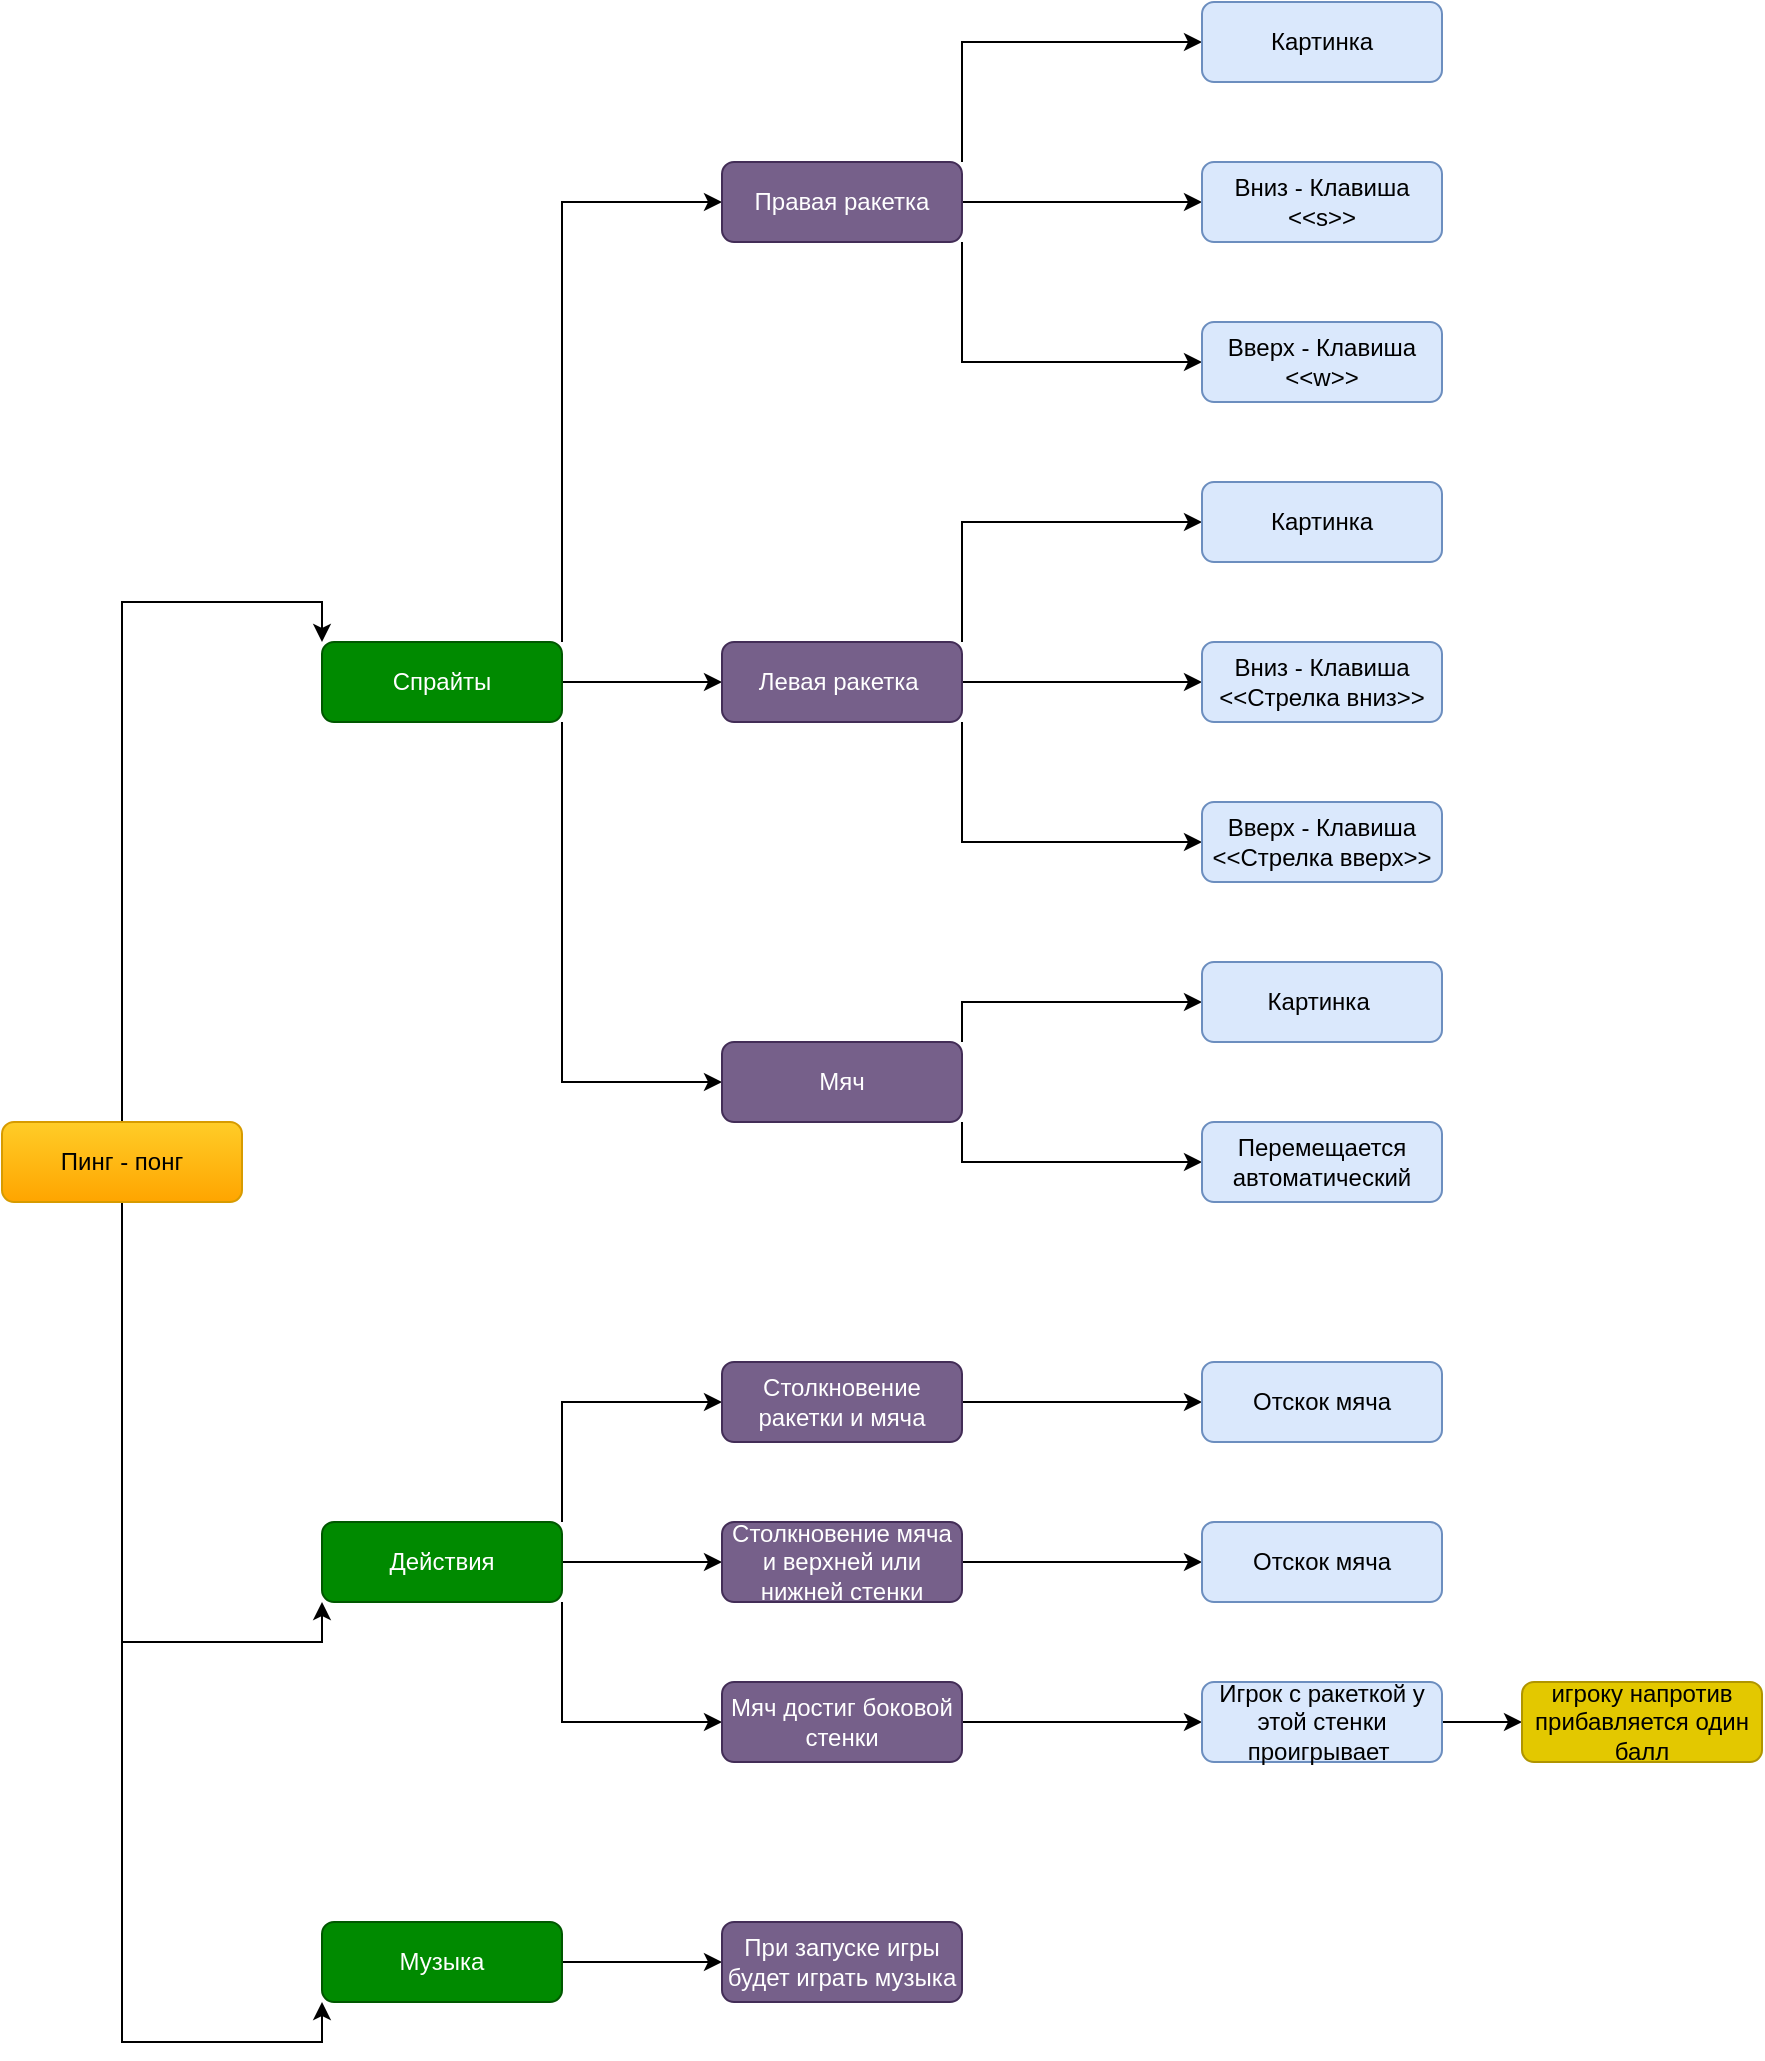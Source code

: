 <mxfile version="26.2.14">
  <diagram name="Страница — 1" id="mYyoC8rn-sihl2HoJfJP">
    <mxGraphModel dx="1869" dy="562" grid="1" gridSize="10" guides="1" tooltips="1" connect="1" arrows="1" fold="1" page="1" pageScale="1" pageWidth="827" pageHeight="1169" background="none" math="0" shadow="0">
      <root>
        <mxCell id="0" />
        <mxCell id="1" parent="0" />
        <mxCell id="yI8B-SKyxIVj-lXM26K--49" style="edgeStyle=orthogonalEdgeStyle;rounded=0;orthogonalLoop=1;jettySize=auto;html=1;exitX=0.5;exitY=0;exitDx=0;exitDy=0;entryX=0;entryY=0;entryDx=0;entryDy=0;" parent="1" source="yI8B-SKyxIVj-lXM26K--1" target="yI8B-SKyxIVj-lXM26K--2" edge="1">
          <mxGeometry relative="1" as="geometry" />
        </mxCell>
        <mxCell id="yI8B-SKyxIVj-lXM26K--50" style="edgeStyle=orthogonalEdgeStyle;rounded=0;orthogonalLoop=1;jettySize=auto;html=1;exitX=0.5;exitY=1;exitDx=0;exitDy=0;entryX=0;entryY=1;entryDx=0;entryDy=0;" parent="1" source="yI8B-SKyxIVj-lXM26K--1" target="yI8B-SKyxIVj-lXM26K--4" edge="1">
          <mxGeometry relative="1" as="geometry" />
        </mxCell>
        <mxCell id="zDislpeY9oyZwLALXK-k-2" style="edgeStyle=orthogonalEdgeStyle;rounded=0;orthogonalLoop=1;jettySize=auto;html=1;exitX=0.5;exitY=1;exitDx=0;exitDy=0;entryX=0;entryY=1;entryDx=0;entryDy=0;" edge="1" parent="1" source="yI8B-SKyxIVj-lXM26K--1" target="zDislpeY9oyZwLALXK-k-1">
          <mxGeometry relative="1" as="geometry" />
        </mxCell>
        <mxCell id="yI8B-SKyxIVj-lXM26K--1" value="Пинг - понг" style="rounded=1;whiteSpace=wrap;html=1;fillColor=#ffcd28;strokeColor=#d79b00;gradientColor=#ffa500;" parent="1" vertex="1">
          <mxGeometry x="-80" y="600" width="120" height="40" as="geometry" />
        </mxCell>
        <mxCell id="yI8B-SKyxIVj-lXM26K--11" style="edgeStyle=orthogonalEdgeStyle;rounded=0;orthogonalLoop=1;jettySize=auto;html=1;exitX=1;exitY=0;exitDx=0;exitDy=0;entryX=0;entryY=0.5;entryDx=0;entryDy=0;" parent="1" source="yI8B-SKyxIVj-lXM26K--2" target="yI8B-SKyxIVj-lXM26K--7" edge="1">
          <mxGeometry relative="1" as="geometry" />
        </mxCell>
        <mxCell id="yI8B-SKyxIVj-lXM26K--12" style="edgeStyle=orthogonalEdgeStyle;rounded=0;orthogonalLoop=1;jettySize=auto;html=1;exitX=1;exitY=0.5;exitDx=0;exitDy=0;entryX=0;entryY=0.5;entryDx=0;entryDy=0;" parent="1" source="yI8B-SKyxIVj-lXM26K--2" target="yI8B-SKyxIVj-lXM26K--8" edge="1">
          <mxGeometry relative="1" as="geometry" />
        </mxCell>
        <mxCell id="yI8B-SKyxIVj-lXM26K--13" style="edgeStyle=orthogonalEdgeStyle;rounded=0;orthogonalLoop=1;jettySize=auto;html=1;exitX=1;exitY=1;exitDx=0;exitDy=0;entryX=0;entryY=0.5;entryDx=0;entryDy=0;" parent="1" source="yI8B-SKyxIVj-lXM26K--2" target="yI8B-SKyxIVj-lXM26K--9" edge="1">
          <mxGeometry relative="1" as="geometry" />
        </mxCell>
        <mxCell id="yI8B-SKyxIVj-lXM26K--2" value="Спрайты" style="rounded=1;whiteSpace=wrap;html=1;fillColor=#008a00;fontColor=#ffffff;strokeColor=#005700;" parent="1" vertex="1">
          <mxGeometry x="80" y="360" width="120" height="40" as="geometry" />
        </mxCell>
        <mxCell id="yI8B-SKyxIVj-lXM26K--44" style="edgeStyle=orthogonalEdgeStyle;rounded=0;orthogonalLoop=1;jettySize=auto;html=1;exitX=1;exitY=0;exitDx=0;exitDy=0;entryX=0;entryY=0.5;entryDx=0;entryDy=0;" parent="1" source="yI8B-SKyxIVj-lXM26K--4" target="yI8B-SKyxIVj-lXM26K--32" edge="1">
          <mxGeometry relative="1" as="geometry" />
        </mxCell>
        <mxCell id="yI8B-SKyxIVj-lXM26K--45" style="edgeStyle=orthogonalEdgeStyle;rounded=0;orthogonalLoop=1;jettySize=auto;html=1;exitX=1;exitY=0.5;exitDx=0;exitDy=0;entryX=0;entryY=0.5;entryDx=0;entryDy=0;" parent="1" source="yI8B-SKyxIVj-lXM26K--4" target="yI8B-SKyxIVj-lXM26K--33" edge="1">
          <mxGeometry relative="1" as="geometry" />
        </mxCell>
        <mxCell id="yI8B-SKyxIVj-lXM26K--46" style="edgeStyle=orthogonalEdgeStyle;rounded=0;orthogonalLoop=1;jettySize=auto;html=1;exitX=1;exitY=1;exitDx=0;exitDy=0;entryX=0;entryY=0.5;entryDx=0;entryDy=0;" parent="1" source="yI8B-SKyxIVj-lXM26K--4" target="yI8B-SKyxIVj-lXM26K--34" edge="1">
          <mxGeometry relative="1" as="geometry" />
        </mxCell>
        <mxCell id="yI8B-SKyxIVj-lXM26K--4" value="Действия" style="rounded=1;whiteSpace=wrap;html=1;fillColor=#008a00;fontColor=#ffffff;strokeColor=#005700;" parent="1" vertex="1">
          <mxGeometry x="80" y="800" width="120" height="40" as="geometry" />
        </mxCell>
        <mxCell id="yI8B-SKyxIVj-lXM26K--15" style="edgeStyle=orthogonalEdgeStyle;rounded=0;orthogonalLoop=1;jettySize=auto;html=1;exitX=1;exitY=0;exitDx=0;exitDy=0;entryX=0;entryY=0.5;entryDx=0;entryDy=0;" parent="1" source="yI8B-SKyxIVj-lXM26K--7" target="yI8B-SKyxIVj-lXM26K--14" edge="1">
          <mxGeometry relative="1" as="geometry">
            <mxPoint x="580" y="80" as="targetPoint" />
          </mxGeometry>
        </mxCell>
        <mxCell id="yI8B-SKyxIVj-lXM26K--17" style="edgeStyle=orthogonalEdgeStyle;rounded=0;orthogonalLoop=1;jettySize=auto;html=1;exitX=1;exitY=0.5;exitDx=0;exitDy=0;entryX=0;entryY=0.5;entryDx=0;entryDy=0;" parent="1" source="yI8B-SKyxIVj-lXM26K--7" target="yI8B-SKyxIVj-lXM26K--16" edge="1">
          <mxGeometry relative="1" as="geometry" />
        </mxCell>
        <mxCell id="yI8B-SKyxIVj-lXM26K--19" style="edgeStyle=orthogonalEdgeStyle;rounded=0;orthogonalLoop=1;jettySize=auto;html=1;exitX=1;exitY=1;exitDx=0;exitDy=0;entryX=0;entryY=0.5;entryDx=0;entryDy=0;" parent="1" source="yI8B-SKyxIVj-lXM26K--7" target="yI8B-SKyxIVj-lXM26K--18" edge="1">
          <mxGeometry relative="1" as="geometry" />
        </mxCell>
        <mxCell id="yI8B-SKyxIVj-lXM26K--7" value="Правая ракетка" style="rounded=1;whiteSpace=wrap;html=1;fillColor=#76608a;strokeColor=#432D57;fontColor=#ffffff;" parent="1" vertex="1">
          <mxGeometry x="280" y="120" width="120" height="40" as="geometry" />
        </mxCell>
        <mxCell id="yI8B-SKyxIVj-lXM26K--22" style="edgeStyle=orthogonalEdgeStyle;rounded=0;orthogonalLoop=1;jettySize=auto;html=1;exitX=1;exitY=0;exitDx=0;exitDy=0;entryX=0;entryY=0.5;entryDx=0;entryDy=0;" parent="1" source="yI8B-SKyxIVj-lXM26K--8" target="yI8B-SKyxIVj-lXM26K--21" edge="1">
          <mxGeometry relative="1" as="geometry" />
        </mxCell>
        <mxCell id="yI8B-SKyxIVj-lXM26K--25" style="edgeStyle=orthogonalEdgeStyle;rounded=0;orthogonalLoop=1;jettySize=auto;html=1;exitX=1;exitY=0.5;exitDx=0;exitDy=0;entryX=0;entryY=0.5;entryDx=0;entryDy=0;" parent="1" source="yI8B-SKyxIVj-lXM26K--8" target="yI8B-SKyxIVj-lXM26K--23" edge="1">
          <mxGeometry relative="1" as="geometry" />
        </mxCell>
        <mxCell id="yI8B-SKyxIVj-lXM26K--27" style="edgeStyle=orthogonalEdgeStyle;rounded=0;orthogonalLoop=1;jettySize=auto;html=1;exitX=1;exitY=1;exitDx=0;exitDy=0;entryX=0;entryY=0.5;entryDx=0;entryDy=0;" parent="1" source="yI8B-SKyxIVj-lXM26K--8" target="yI8B-SKyxIVj-lXM26K--26" edge="1">
          <mxGeometry relative="1" as="geometry" />
        </mxCell>
        <mxCell id="yI8B-SKyxIVj-lXM26K--8" value="Левая ракетка&amp;nbsp;" style="rounded=1;whiteSpace=wrap;html=1;fillColor=#76608a;fontColor=#ffffff;strokeColor=#432D57;" parent="1" vertex="1">
          <mxGeometry x="280" y="360" width="120" height="40" as="geometry" />
        </mxCell>
        <mxCell id="yI8B-SKyxIVj-lXM26K--30" style="edgeStyle=orthogonalEdgeStyle;rounded=0;orthogonalLoop=1;jettySize=auto;html=1;exitX=1;exitY=0;exitDx=0;exitDy=0;entryX=0;entryY=0.5;entryDx=0;entryDy=0;" parent="1" source="yI8B-SKyxIVj-lXM26K--9" target="yI8B-SKyxIVj-lXM26K--28" edge="1">
          <mxGeometry relative="1" as="geometry" />
        </mxCell>
        <mxCell id="yI8B-SKyxIVj-lXM26K--31" style="edgeStyle=orthogonalEdgeStyle;rounded=0;orthogonalLoop=1;jettySize=auto;html=1;exitX=1;exitY=1;exitDx=0;exitDy=0;entryX=0;entryY=0.5;entryDx=0;entryDy=0;" parent="1" source="yI8B-SKyxIVj-lXM26K--9" target="yI8B-SKyxIVj-lXM26K--29" edge="1">
          <mxGeometry relative="1" as="geometry" />
        </mxCell>
        <mxCell id="yI8B-SKyxIVj-lXM26K--9" value="Мяч" style="rounded=1;whiteSpace=wrap;html=1;fillColor=#76608a;fontColor=#ffffff;strokeColor=#432D57;" parent="1" vertex="1">
          <mxGeometry x="280" y="560" width="120" height="40" as="geometry" />
        </mxCell>
        <mxCell id="yI8B-SKyxIVj-lXM26K--14" value="Картинка" style="rounded=1;whiteSpace=wrap;html=1;fillColor=#dae8fc;strokeColor=#6c8ebf;" parent="1" vertex="1">
          <mxGeometry x="520" y="40" width="120" height="40" as="geometry" />
        </mxCell>
        <mxCell id="yI8B-SKyxIVj-lXM26K--16" value="Вниз - Клавиша &amp;lt;&amp;lt;s&amp;gt;&amp;gt;" style="rounded=1;whiteSpace=wrap;html=1;fillColor=#dae8fc;strokeColor=#6c8ebf;" parent="1" vertex="1">
          <mxGeometry x="520" y="120" width="120" height="40" as="geometry" />
        </mxCell>
        <mxCell id="yI8B-SKyxIVj-lXM26K--18" value="Вверх - Клавиша &amp;lt;&amp;lt;w&amp;gt;&amp;gt;" style="rounded=1;whiteSpace=wrap;html=1;fillColor=#dae8fc;strokeColor=#6c8ebf;" parent="1" vertex="1">
          <mxGeometry x="520" y="200" width="120" height="40" as="geometry" />
        </mxCell>
        <mxCell id="yI8B-SKyxIVj-lXM26K--21" value="Картинка" style="rounded=1;whiteSpace=wrap;html=1;fillColor=#dae8fc;strokeColor=#6c8ebf;" parent="1" vertex="1">
          <mxGeometry x="520" y="280" width="120" height="40" as="geometry" />
        </mxCell>
        <mxCell id="yI8B-SKyxIVj-lXM26K--23" value="Вниз - Клавиша &amp;lt;&amp;lt;Стрелка вниз&amp;gt;&amp;gt;" style="rounded=1;whiteSpace=wrap;html=1;fillColor=#dae8fc;strokeColor=#6c8ebf;" parent="1" vertex="1">
          <mxGeometry x="520" y="360" width="120" height="40" as="geometry" />
        </mxCell>
        <mxCell id="yI8B-SKyxIVj-lXM26K--26" value="Вверх - Клавиша &amp;lt;&amp;lt;Стрелка вверх&amp;gt;&amp;gt;" style="rounded=1;whiteSpace=wrap;html=1;fillColor=#dae8fc;strokeColor=#6c8ebf;" parent="1" vertex="1">
          <mxGeometry x="520" y="440" width="120" height="40" as="geometry" />
        </mxCell>
        <mxCell id="yI8B-SKyxIVj-lXM26K--28" value="Картинка&amp;nbsp;" style="rounded=1;whiteSpace=wrap;html=1;fillColor=#dae8fc;strokeColor=#6c8ebf;" parent="1" vertex="1">
          <mxGeometry x="520" y="520" width="120" height="40" as="geometry" />
        </mxCell>
        <mxCell id="yI8B-SKyxIVj-lXM26K--29" value="Перемещается автоматический" style="rounded=1;whiteSpace=wrap;html=1;fillColor=#dae8fc;strokeColor=#6c8ebf;" parent="1" vertex="1">
          <mxGeometry x="520" y="600" width="120" height="40" as="geometry" />
        </mxCell>
        <mxCell id="yI8B-SKyxIVj-lXM26K--41" style="edgeStyle=orthogonalEdgeStyle;rounded=0;orthogonalLoop=1;jettySize=auto;html=1;exitX=1;exitY=0.5;exitDx=0;exitDy=0;entryX=0;entryY=0.5;entryDx=0;entryDy=0;" parent="1" source="yI8B-SKyxIVj-lXM26K--32" target="yI8B-SKyxIVj-lXM26K--36" edge="1">
          <mxGeometry relative="1" as="geometry" />
        </mxCell>
        <mxCell id="yI8B-SKyxIVj-lXM26K--32" value="Столкновение ракетки и мяча" style="rounded=1;whiteSpace=wrap;html=1;fillColor=#76608a;fontColor=#ffffff;strokeColor=#432D57;" parent="1" vertex="1">
          <mxGeometry x="280" y="720" width="120" height="40" as="geometry" />
        </mxCell>
        <mxCell id="yI8B-SKyxIVj-lXM26K--42" style="edgeStyle=orthogonalEdgeStyle;rounded=0;orthogonalLoop=1;jettySize=auto;html=1;exitX=1;exitY=0.5;exitDx=0;exitDy=0;entryX=0;entryY=0.5;entryDx=0;entryDy=0;" parent="1" source="yI8B-SKyxIVj-lXM26K--33" target="yI8B-SKyxIVj-lXM26K--37" edge="1">
          <mxGeometry relative="1" as="geometry" />
        </mxCell>
        <mxCell id="yI8B-SKyxIVj-lXM26K--33" value="Столкновение мяча и верхней или нижней стенки" style="rounded=1;whiteSpace=wrap;html=1;fillColor=#76608a;fontColor=#ffffff;strokeColor=#432D57;" parent="1" vertex="1">
          <mxGeometry x="280" y="800" width="120" height="40" as="geometry" />
        </mxCell>
        <mxCell id="yI8B-SKyxIVj-lXM26K--43" style="edgeStyle=orthogonalEdgeStyle;rounded=0;orthogonalLoop=1;jettySize=auto;html=1;exitX=1;exitY=0.5;exitDx=0;exitDy=0;entryX=0;entryY=0.5;entryDx=0;entryDy=0;" parent="1" source="yI8B-SKyxIVj-lXM26K--34" target="yI8B-SKyxIVj-lXM26K--39" edge="1">
          <mxGeometry relative="1" as="geometry" />
        </mxCell>
        <mxCell id="yI8B-SKyxIVj-lXM26K--34" value="Мяч достиг боковой стенки" style="rounded=1;whiteSpace=wrap;html=1;fillColor=#76608a;fontColor=#ffffff;strokeColor=#432D57;" parent="1" vertex="1">
          <mxGeometry x="280" y="880" width="120" height="40" as="geometry" />
        </mxCell>
        <mxCell id="yI8B-SKyxIVj-lXM26K--35" style="edgeStyle=orthogonalEdgeStyle;rounded=0;orthogonalLoop=1;jettySize=auto;html=1;exitX=0.5;exitY=1;exitDx=0;exitDy=0;" parent="1" source="yI8B-SKyxIVj-lXM26K--34" target="yI8B-SKyxIVj-lXM26K--34" edge="1">
          <mxGeometry relative="1" as="geometry" />
        </mxCell>
        <mxCell id="yI8B-SKyxIVj-lXM26K--36" value="Отскок мяча" style="rounded=1;whiteSpace=wrap;html=1;fillColor=#dae8fc;strokeColor=#6c8ebf;" parent="1" vertex="1">
          <mxGeometry x="520" y="720" width="120" height="40" as="geometry" />
        </mxCell>
        <mxCell id="yI8B-SKyxIVj-lXM26K--37" value="Отскок мяча" style="rounded=1;whiteSpace=wrap;html=1;fillColor=#dae8fc;strokeColor=#6c8ebf;" parent="1" vertex="1">
          <mxGeometry x="520" y="800" width="120" height="40" as="geometry" />
        </mxCell>
        <mxCell id="zDislpeY9oyZwLALXK-k-9" style="edgeStyle=orthogonalEdgeStyle;rounded=0;orthogonalLoop=1;jettySize=auto;html=1;exitX=1;exitY=0.5;exitDx=0;exitDy=0;entryX=0;entryY=0.5;entryDx=0;entryDy=0;" edge="1" parent="1" source="yI8B-SKyxIVj-lXM26K--39" target="zDislpeY9oyZwLALXK-k-8">
          <mxGeometry relative="1" as="geometry" />
        </mxCell>
        <mxCell id="yI8B-SKyxIVj-lXM26K--39" value="Игрок с ракеткой у этой стенки проигрывает&amp;nbsp;" style="rounded=1;whiteSpace=wrap;html=1;fillColor=#dae8fc;strokeColor=#6c8ebf;" parent="1" vertex="1">
          <mxGeometry x="520" y="880" width="120" height="40" as="geometry" />
        </mxCell>
        <mxCell id="zDislpeY9oyZwLALXK-k-5" style="edgeStyle=orthogonalEdgeStyle;rounded=0;orthogonalLoop=1;jettySize=auto;html=1;exitX=1;exitY=0.5;exitDx=0;exitDy=0;entryX=0;entryY=0.5;entryDx=0;entryDy=0;" edge="1" parent="1" source="zDislpeY9oyZwLALXK-k-1" target="zDislpeY9oyZwLALXK-k-3">
          <mxGeometry relative="1" as="geometry" />
        </mxCell>
        <mxCell id="zDislpeY9oyZwLALXK-k-1" value="Музыка" style="rounded=1;whiteSpace=wrap;html=1;fillColor=#008a00;fontColor=#ffffff;strokeColor=#005700;" vertex="1" parent="1">
          <mxGeometry x="80" y="1000" width="120" height="40" as="geometry" />
        </mxCell>
        <mxCell id="zDislpeY9oyZwLALXK-k-3" value="При запуске игры будет играть музыка" style="rounded=1;whiteSpace=wrap;html=1;fillColor=#76608a;fontColor=#ffffff;strokeColor=#432D57;" vertex="1" parent="1">
          <mxGeometry x="280" y="1000" width="120" height="40" as="geometry" />
        </mxCell>
        <mxCell id="zDislpeY9oyZwLALXK-k-8" value="игроку напротив прибавляется один балл" style="rounded=1;whiteSpace=wrap;html=1;fillColor=#e3c800;fontColor=#000000;strokeColor=#B09500;" vertex="1" parent="1">
          <mxGeometry x="680" y="880" width="120" height="40" as="geometry" />
        </mxCell>
      </root>
    </mxGraphModel>
  </diagram>
</mxfile>
